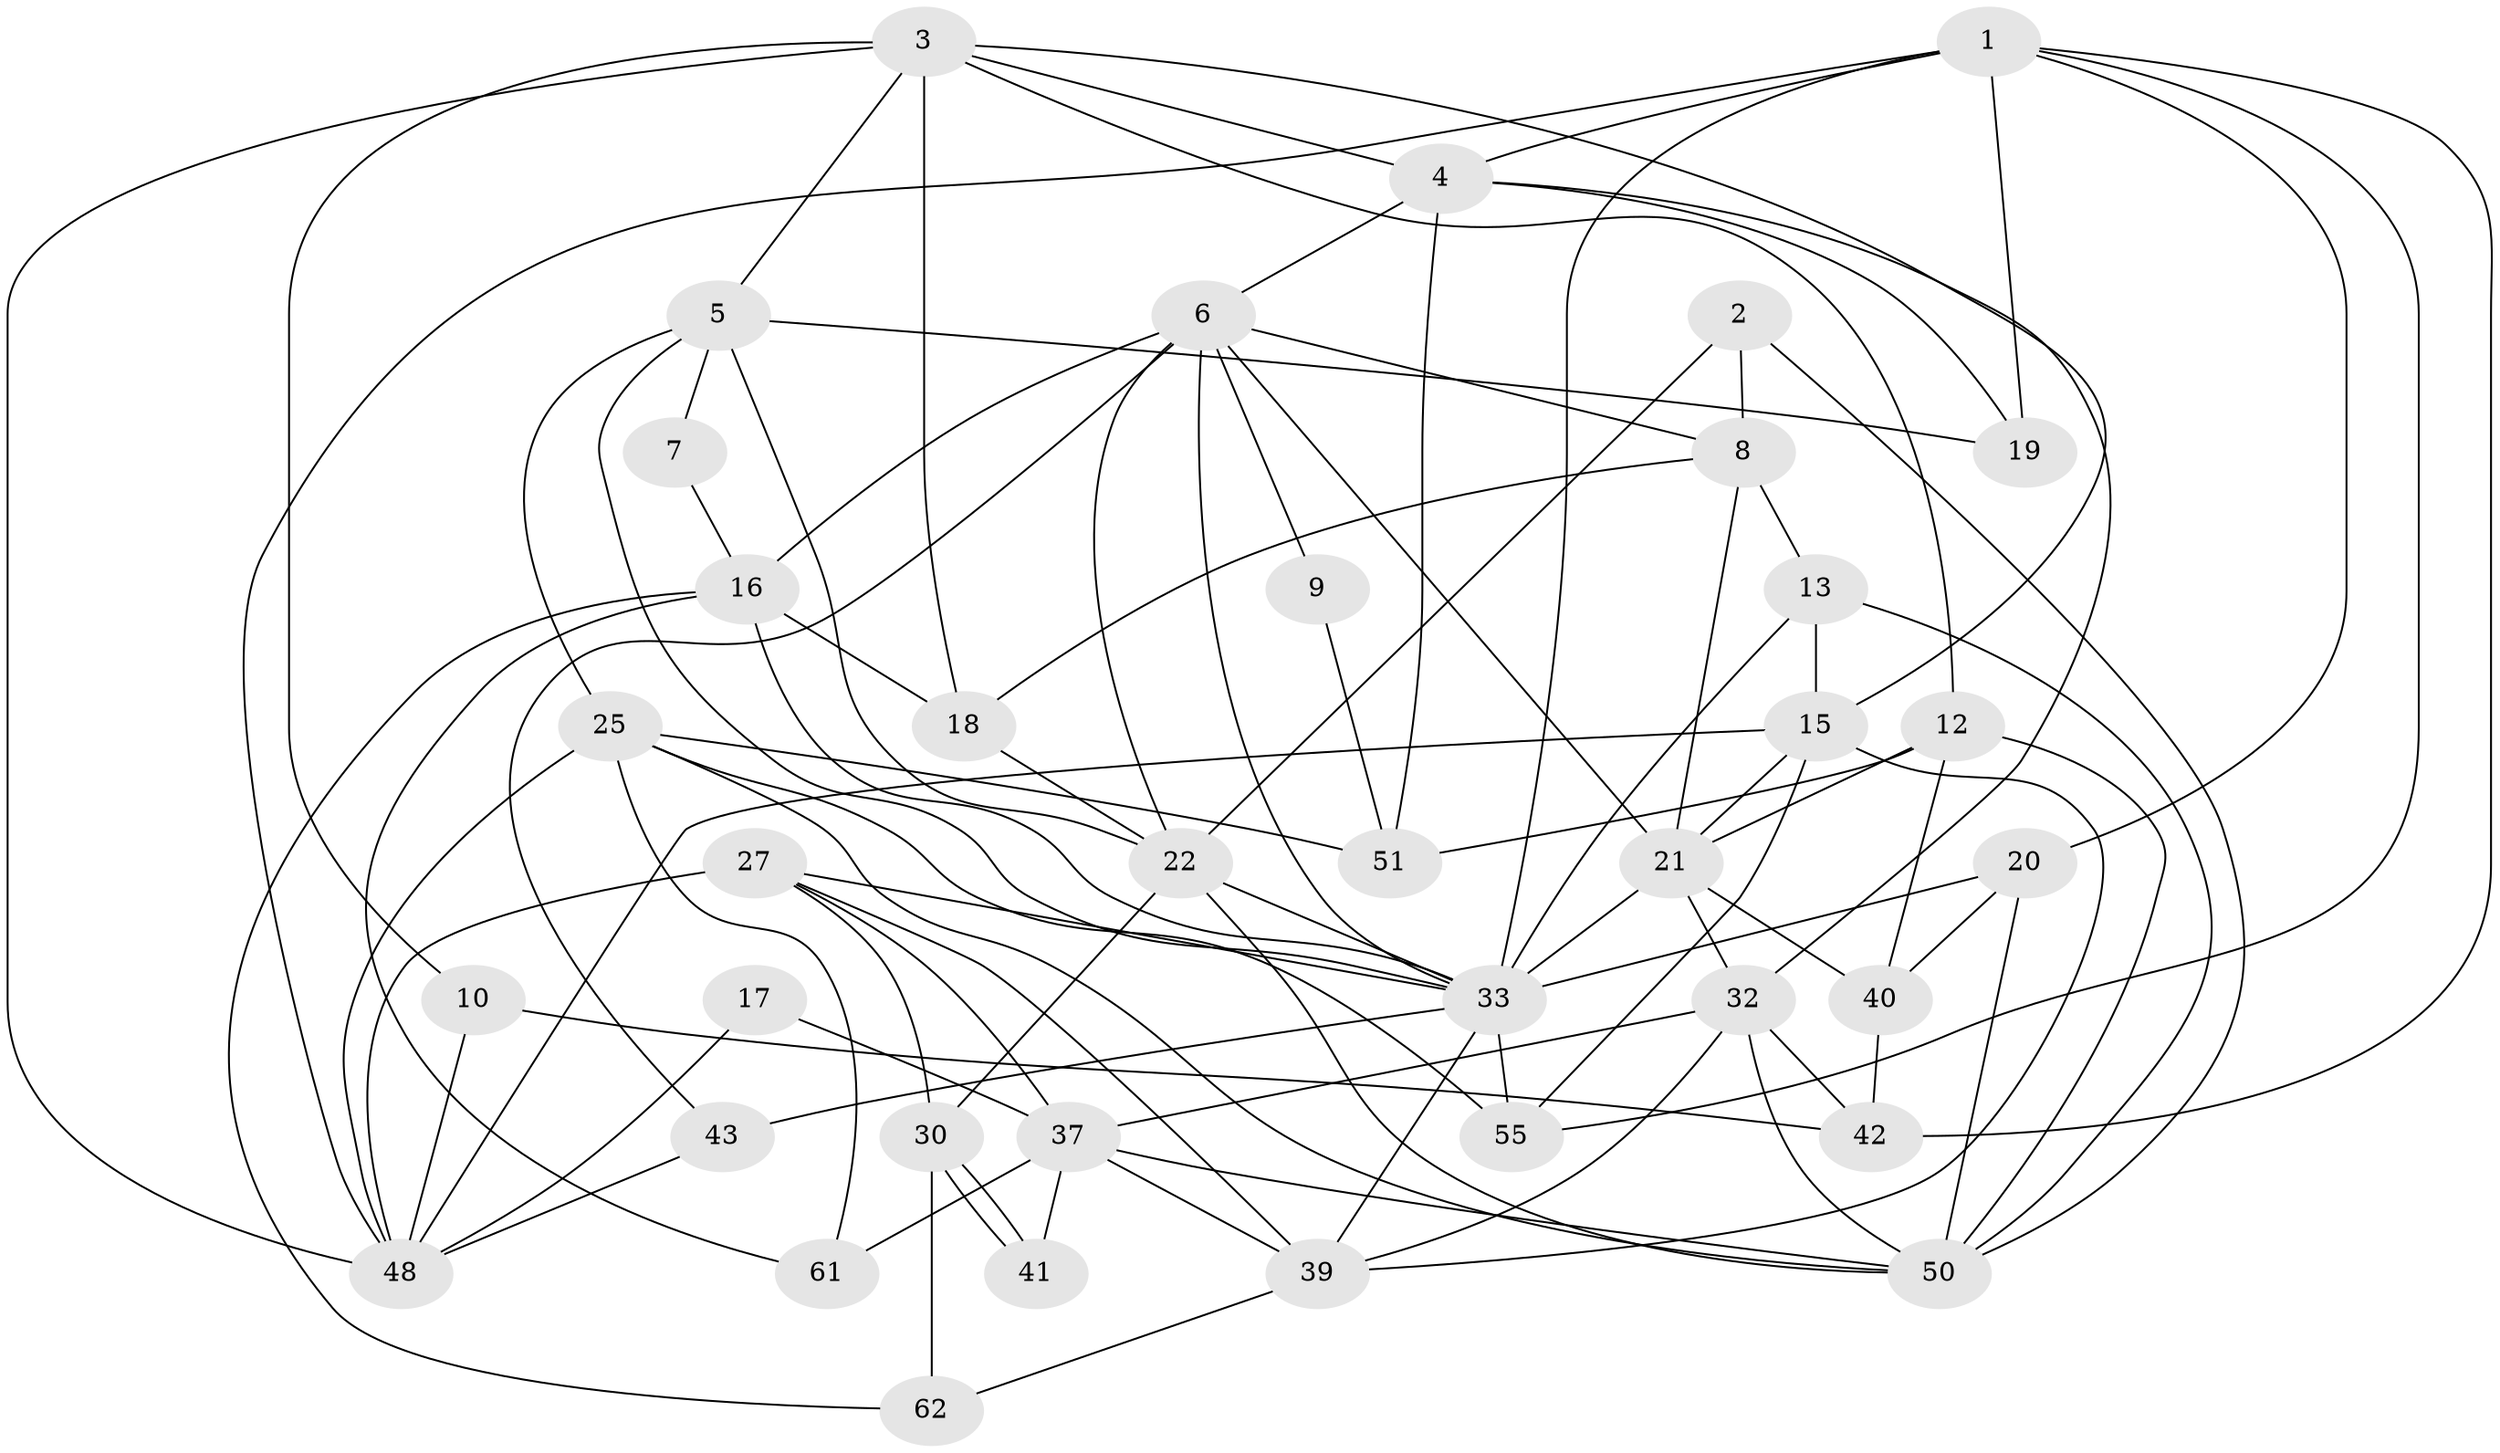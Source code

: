 // Generated by graph-tools (version 1.1) at 2025/24/03/03/25 07:24:00]
// undirected, 37 vertices, 94 edges
graph export_dot {
graph [start="1"]
  node [color=gray90,style=filled];
  1 [super="+11"];
  2;
  3 [super="+36"];
  4 [super="+44"];
  5 [super="+29"];
  6 [super="+14"];
  7;
  8 [super="+34"];
  9;
  10;
  12 [super="+45"];
  13 [super="+26"];
  15 [super="+28"];
  16 [super="+24"];
  17;
  18 [super="+56"];
  19;
  20 [super="+59"];
  21 [super="+38"];
  22 [super="+23"];
  25 [super="+31"];
  27 [super="+46"];
  30 [super="+47"];
  32 [super="+35"];
  33 [super="+53"];
  37 [super="+49"];
  39 [super="+58"];
  40 [super="+54"];
  41;
  42;
  43;
  48 [super="+60"];
  50 [super="+57"];
  51 [super="+52"];
  55;
  61;
  62;
  1 -- 4;
  1 -- 33;
  1 -- 20;
  1 -- 42;
  1 -- 48;
  1 -- 19;
  1 -- 55;
  2 -- 50;
  2 -- 8;
  2 -- 22;
  3 -- 10;
  3 -- 48;
  3 -- 5;
  3 -- 15;
  3 -- 12;
  3 -- 4;
  3 -- 18;
  4 -- 6;
  4 -- 32;
  4 -- 19;
  4 -- 51;
  5 -- 25;
  5 -- 7;
  5 -- 33;
  5 -- 19;
  5 -- 22;
  6 -- 43;
  6 -- 16;
  6 -- 9;
  6 -- 33;
  6 -- 21;
  6 -- 8;
  6 -- 22;
  7 -- 16;
  8 -- 13;
  8 -- 18;
  8 -- 21;
  9 -- 51;
  10 -- 48;
  10 -- 42;
  12 -- 50;
  12 -- 51;
  12 -- 21;
  12 -- 40;
  13 -- 15;
  13 -- 33;
  13 -- 50;
  15 -- 21;
  15 -- 39 [weight=2];
  15 -- 55;
  15 -- 48;
  16 -- 18 [weight=2];
  16 -- 33;
  16 -- 61;
  16 -- 62;
  17 -- 48;
  17 -- 37;
  18 -- 22;
  20 -- 33;
  20 -- 50;
  20 -- 40;
  21 -- 33 [weight=2];
  21 -- 40;
  21 -- 32;
  22 -- 30;
  22 -- 50;
  22 -- 33;
  25 -- 61;
  25 -- 50;
  25 -- 48;
  25 -- 51;
  25 -- 55;
  27 -- 48;
  27 -- 33;
  27 -- 37;
  27 -- 30;
  27 -- 39;
  30 -- 41;
  30 -- 41;
  30 -- 62;
  32 -- 42;
  32 -- 50;
  32 -- 37;
  32 -- 39;
  33 -- 55;
  33 -- 43;
  33 -- 39;
  37 -- 39;
  37 -- 61;
  37 -- 41;
  37 -- 50;
  39 -- 62;
  40 -- 42;
  43 -- 48;
}
